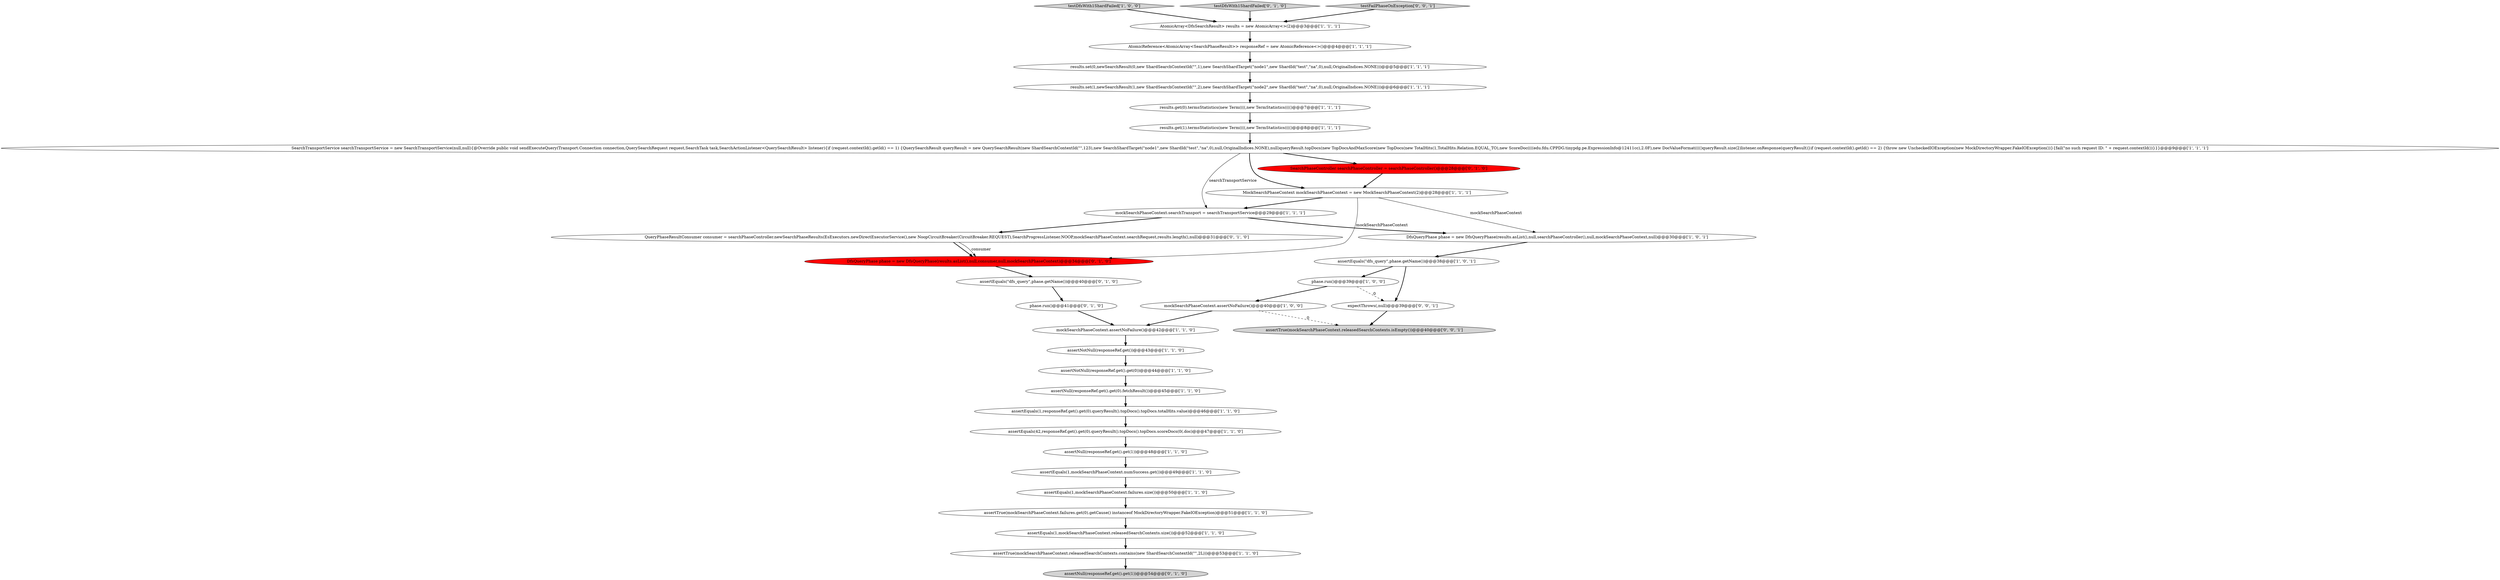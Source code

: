 digraph {
0 [style = filled, label = "SearchTransportService searchTransportService = new SearchTransportService(null,null){@Override public void sendExecuteQuery(Transport.Connection connection,QuerySearchRequest request,SearchTask task,SearchActionListener<QuerySearchResult> listener){if (request.contextId().getId() == 1) {QuerySearchResult queryResult = new QuerySearchResult(new ShardSearchContextId(\"\",123),new SearchShardTarget(\"node1\",new ShardId(\"test\",\"na\",0),null,OriginalIndices.NONE),null)queryResult.topDocs(new TopDocsAndMaxScore(new TopDocs(new TotalHits(1,TotalHits.Relation.EQUAL_TO),new ScoreDoc((((edu.fdu.CPPDG.tinypdg.pe.ExpressionInfo@12411cc),2.0F),new DocValueFormat(((()queryResult.size(2)listener.onResponse(queryResult)}if (request.contextId().getId() == 2) {throw new UncheckedIOException(new MockDirectoryWrapper.FakeIOException())}{fail(\"no such request ID: \" + request.contextId())}}}@@@9@@@['1', '1', '1']", fillcolor = white, shape = ellipse image = "AAA0AAABBB1BBB"];
17 [style = filled, label = "results.get(1).termsStatistics(new Term((((,new TermStatistics(((()@@@8@@@['1', '1', '1']", fillcolor = white, shape = ellipse image = "AAA0AAABBB1BBB"];
1 [style = filled, label = "assertEquals(1,mockSearchPhaseContext.releasedSearchContexts.size())@@@52@@@['1', '1', '0']", fillcolor = white, shape = ellipse image = "AAA0AAABBB1BBB"];
13 [style = filled, label = "mockSearchPhaseContext.assertNoFailure()@@@42@@@['1', '1', '0']", fillcolor = white, shape = ellipse image = "AAA0AAABBB1BBB"];
4 [style = filled, label = "results.set(0,newSearchResult(0,new ShardSearchContextId(\"\",1),new SearchShardTarget(\"node1\",new ShardId(\"test\",\"na\",0),null,OriginalIndices.NONE)))@@@5@@@['1', '1', '1']", fillcolor = white, shape = ellipse image = "AAA0AAABBB1BBB"];
3 [style = filled, label = "AtomicReference<AtomicArray<SearchPhaseResult>> responseRef = new AtomicReference<>()@@@4@@@['1', '1', '1']", fillcolor = white, shape = ellipse image = "AAA0AAABBB1BBB"];
29 [style = filled, label = "SearchPhaseController searchPhaseController = searchPhaseController()@@@28@@@['0', '1', '0']", fillcolor = red, shape = ellipse image = "AAA1AAABBB2BBB"];
11 [style = filled, label = "assertNull(responseRef.get().get(0).fetchResult())@@@45@@@['1', '1', '0']", fillcolor = white, shape = ellipse image = "AAA0AAABBB1BBB"];
15 [style = filled, label = "results.get(0).termsStatistics(new Term((((,new TermStatistics(((()@@@7@@@['1', '1', '1']", fillcolor = white, shape = ellipse image = "AAA0AAABBB1BBB"];
35 [style = filled, label = "assertTrue(mockSearchPhaseContext.releasedSearchContexts.isEmpty())@@@40@@@['0', '0', '1']", fillcolor = lightgray, shape = ellipse image = "AAA0AAABBB3BBB"];
30 [style = filled, label = "QueryPhaseResultConsumer consumer = searchPhaseController.newSearchPhaseResults(EsExecutors.newDirectExecutorService(),new NoopCircuitBreaker(CircuitBreaker.REQUEST),SearchProgressListener.NOOP,mockSearchPhaseContext.searchRequest,results.length(),null)@@@31@@@['0', '1', '0']", fillcolor = white, shape = ellipse image = "AAA0AAABBB2BBB"];
27 [style = filled, label = "phase.run()@@@41@@@['0', '1', '0']", fillcolor = white, shape = ellipse image = "AAA0AAABBB2BBB"];
7 [style = filled, label = "DfsQueryPhase phase = new DfsQueryPhase(results.asList(),null,searchPhaseController(),null,mockSearchPhaseContext,null)@@@30@@@['1', '0', '1']", fillcolor = white, shape = ellipse image = "AAA0AAABBB1BBB"];
18 [style = filled, label = "assertEquals(1,mockSearchPhaseContext.numSuccess.get())@@@49@@@['1', '1', '0']", fillcolor = white, shape = ellipse image = "AAA0AAABBB1BBB"];
22 [style = filled, label = "results.set(1,newSearchResult(1,new ShardSearchContextId(\"\",2),new SearchShardTarget(\"node2\",new ShardId(\"test\",\"na\",0),null,OriginalIndices.NONE)))@@@6@@@['1', '1', '1']", fillcolor = white, shape = ellipse image = "AAA0AAABBB1BBB"];
6 [style = filled, label = "assertEquals(42,responseRef.get().get(0).queryResult().topDocs().topDocs.scoreDocs(0(.doc)@@@47@@@['1', '1', '0']", fillcolor = white, shape = ellipse image = "AAA0AAABBB1BBB"];
5 [style = filled, label = "mockSearchPhaseContext.searchTransport = searchTransportService@@@29@@@['1', '1', '1']", fillcolor = white, shape = ellipse image = "AAA0AAABBB1BBB"];
10 [style = filled, label = "AtomicArray<DfsSearchResult> results = new AtomicArray<>(2)@@@3@@@['1', '1', '1']", fillcolor = white, shape = ellipse image = "AAA0AAABBB1BBB"];
21 [style = filled, label = "mockSearchPhaseContext.assertNoFailure()@@@40@@@['1', '0', '0']", fillcolor = white, shape = ellipse image = "AAA0AAABBB1BBB"];
23 [style = filled, label = "assertNotNull(responseRef.get())@@@43@@@['1', '1', '0']", fillcolor = white, shape = ellipse image = "AAA0AAABBB1BBB"];
20 [style = filled, label = "assertNotNull(responseRef.get().get(0))@@@44@@@['1', '1', '0']", fillcolor = white, shape = ellipse image = "AAA0AAABBB1BBB"];
9 [style = filled, label = "assertEquals(1,responseRef.get().get(0).queryResult().topDocs().topDocs.totalHits.value)@@@46@@@['1', '1', '0']", fillcolor = white, shape = ellipse image = "AAA0AAABBB1BBB"];
32 [style = filled, label = "DfsQueryPhase phase = new DfsQueryPhase(results.asList(),null,consumer,null,mockSearchPhaseContext)@@@34@@@['0', '1', '0']", fillcolor = red, shape = ellipse image = "AAA1AAABBB2BBB"];
2 [style = filled, label = "testDfsWith1ShardFailed['1', '0', '0']", fillcolor = lightgray, shape = diamond image = "AAA0AAABBB1BBB"];
14 [style = filled, label = "assertNull(responseRef.get().get(1))@@@48@@@['1', '1', '0']", fillcolor = white, shape = ellipse image = "AAA0AAABBB1BBB"];
16 [style = filled, label = "assertTrue(mockSearchPhaseContext.failures.get(0).getCause() instanceof MockDirectoryWrapper.FakeIOException)@@@51@@@['1', '1', '0']", fillcolor = white, shape = ellipse image = "AAA0AAABBB1BBB"];
26 [style = filled, label = "testDfsWith1ShardFailed['0', '1', '0']", fillcolor = lightgray, shape = diamond image = "AAA0AAABBB2BBB"];
24 [style = filled, label = "MockSearchPhaseContext mockSearchPhaseContext = new MockSearchPhaseContext(2)@@@28@@@['1', '1', '1']", fillcolor = white, shape = ellipse image = "AAA0AAABBB1BBB"];
8 [style = filled, label = "assertEquals(1,mockSearchPhaseContext.failures.size())@@@50@@@['1', '1', '0']", fillcolor = white, shape = ellipse image = "AAA0AAABBB1BBB"];
33 [style = filled, label = "testFailPhaseOnException['0', '0', '1']", fillcolor = lightgray, shape = diamond image = "AAA0AAABBB3BBB"];
28 [style = filled, label = "assertNull(responseRef.get().get(1))@@@54@@@['0', '1', '0']", fillcolor = lightgray, shape = ellipse image = "AAA0AAABBB2BBB"];
31 [style = filled, label = "assertEquals(\"dfs_query\",phase.getName())@@@40@@@['0', '1', '0']", fillcolor = white, shape = ellipse image = "AAA0AAABBB2BBB"];
19 [style = filled, label = "assertEquals(\"dfs_query\",phase.getName())@@@38@@@['1', '0', '1']", fillcolor = white, shape = ellipse image = "AAA0AAABBB1BBB"];
34 [style = filled, label = "expectThrows(,null)@@@39@@@['0', '0', '1']", fillcolor = white, shape = ellipse image = "AAA0AAABBB3BBB"];
12 [style = filled, label = "assertTrue(mockSearchPhaseContext.releasedSearchContexts.contains(new ShardSearchContextId(\"\",2L)))@@@53@@@['1', '1', '0']", fillcolor = white, shape = ellipse image = "AAA0AAABBB1BBB"];
25 [style = filled, label = "phase.run()@@@39@@@['1', '0', '0']", fillcolor = white, shape = ellipse image = "AAA0AAABBB1BBB"];
27->13 [style = bold, label=""];
8->16 [style = bold, label=""];
19->34 [style = bold, label=""];
23->20 [style = bold, label=""];
22->15 [style = bold, label=""];
12->28 [style = bold, label=""];
25->34 [style = dashed, label="0"];
26->10 [style = bold, label=""];
10->3 [style = bold, label=""];
30->32 [style = bold, label=""];
0->29 [style = bold, label=""];
33->10 [style = bold, label=""];
11->9 [style = bold, label=""];
2->10 [style = bold, label=""];
3->4 [style = bold, label=""];
19->25 [style = bold, label=""];
24->5 [style = bold, label=""];
9->6 [style = bold, label=""];
6->14 [style = bold, label=""];
24->32 [style = solid, label="mockSearchPhaseContext"];
15->17 [style = bold, label=""];
17->0 [style = bold, label=""];
31->27 [style = bold, label=""];
16->1 [style = bold, label=""];
0->24 [style = bold, label=""];
30->32 [style = solid, label="consumer"];
13->23 [style = bold, label=""];
1->12 [style = bold, label=""];
5->7 [style = bold, label=""];
14->18 [style = bold, label=""];
18->8 [style = bold, label=""];
5->30 [style = bold, label=""];
34->35 [style = bold, label=""];
21->35 [style = dashed, label="0"];
29->24 [style = bold, label=""];
7->19 [style = bold, label=""];
4->22 [style = bold, label=""];
32->31 [style = bold, label=""];
0->5 [style = solid, label="searchTransportService"];
24->7 [style = solid, label="mockSearchPhaseContext"];
25->21 [style = bold, label=""];
21->13 [style = bold, label=""];
20->11 [style = bold, label=""];
}
